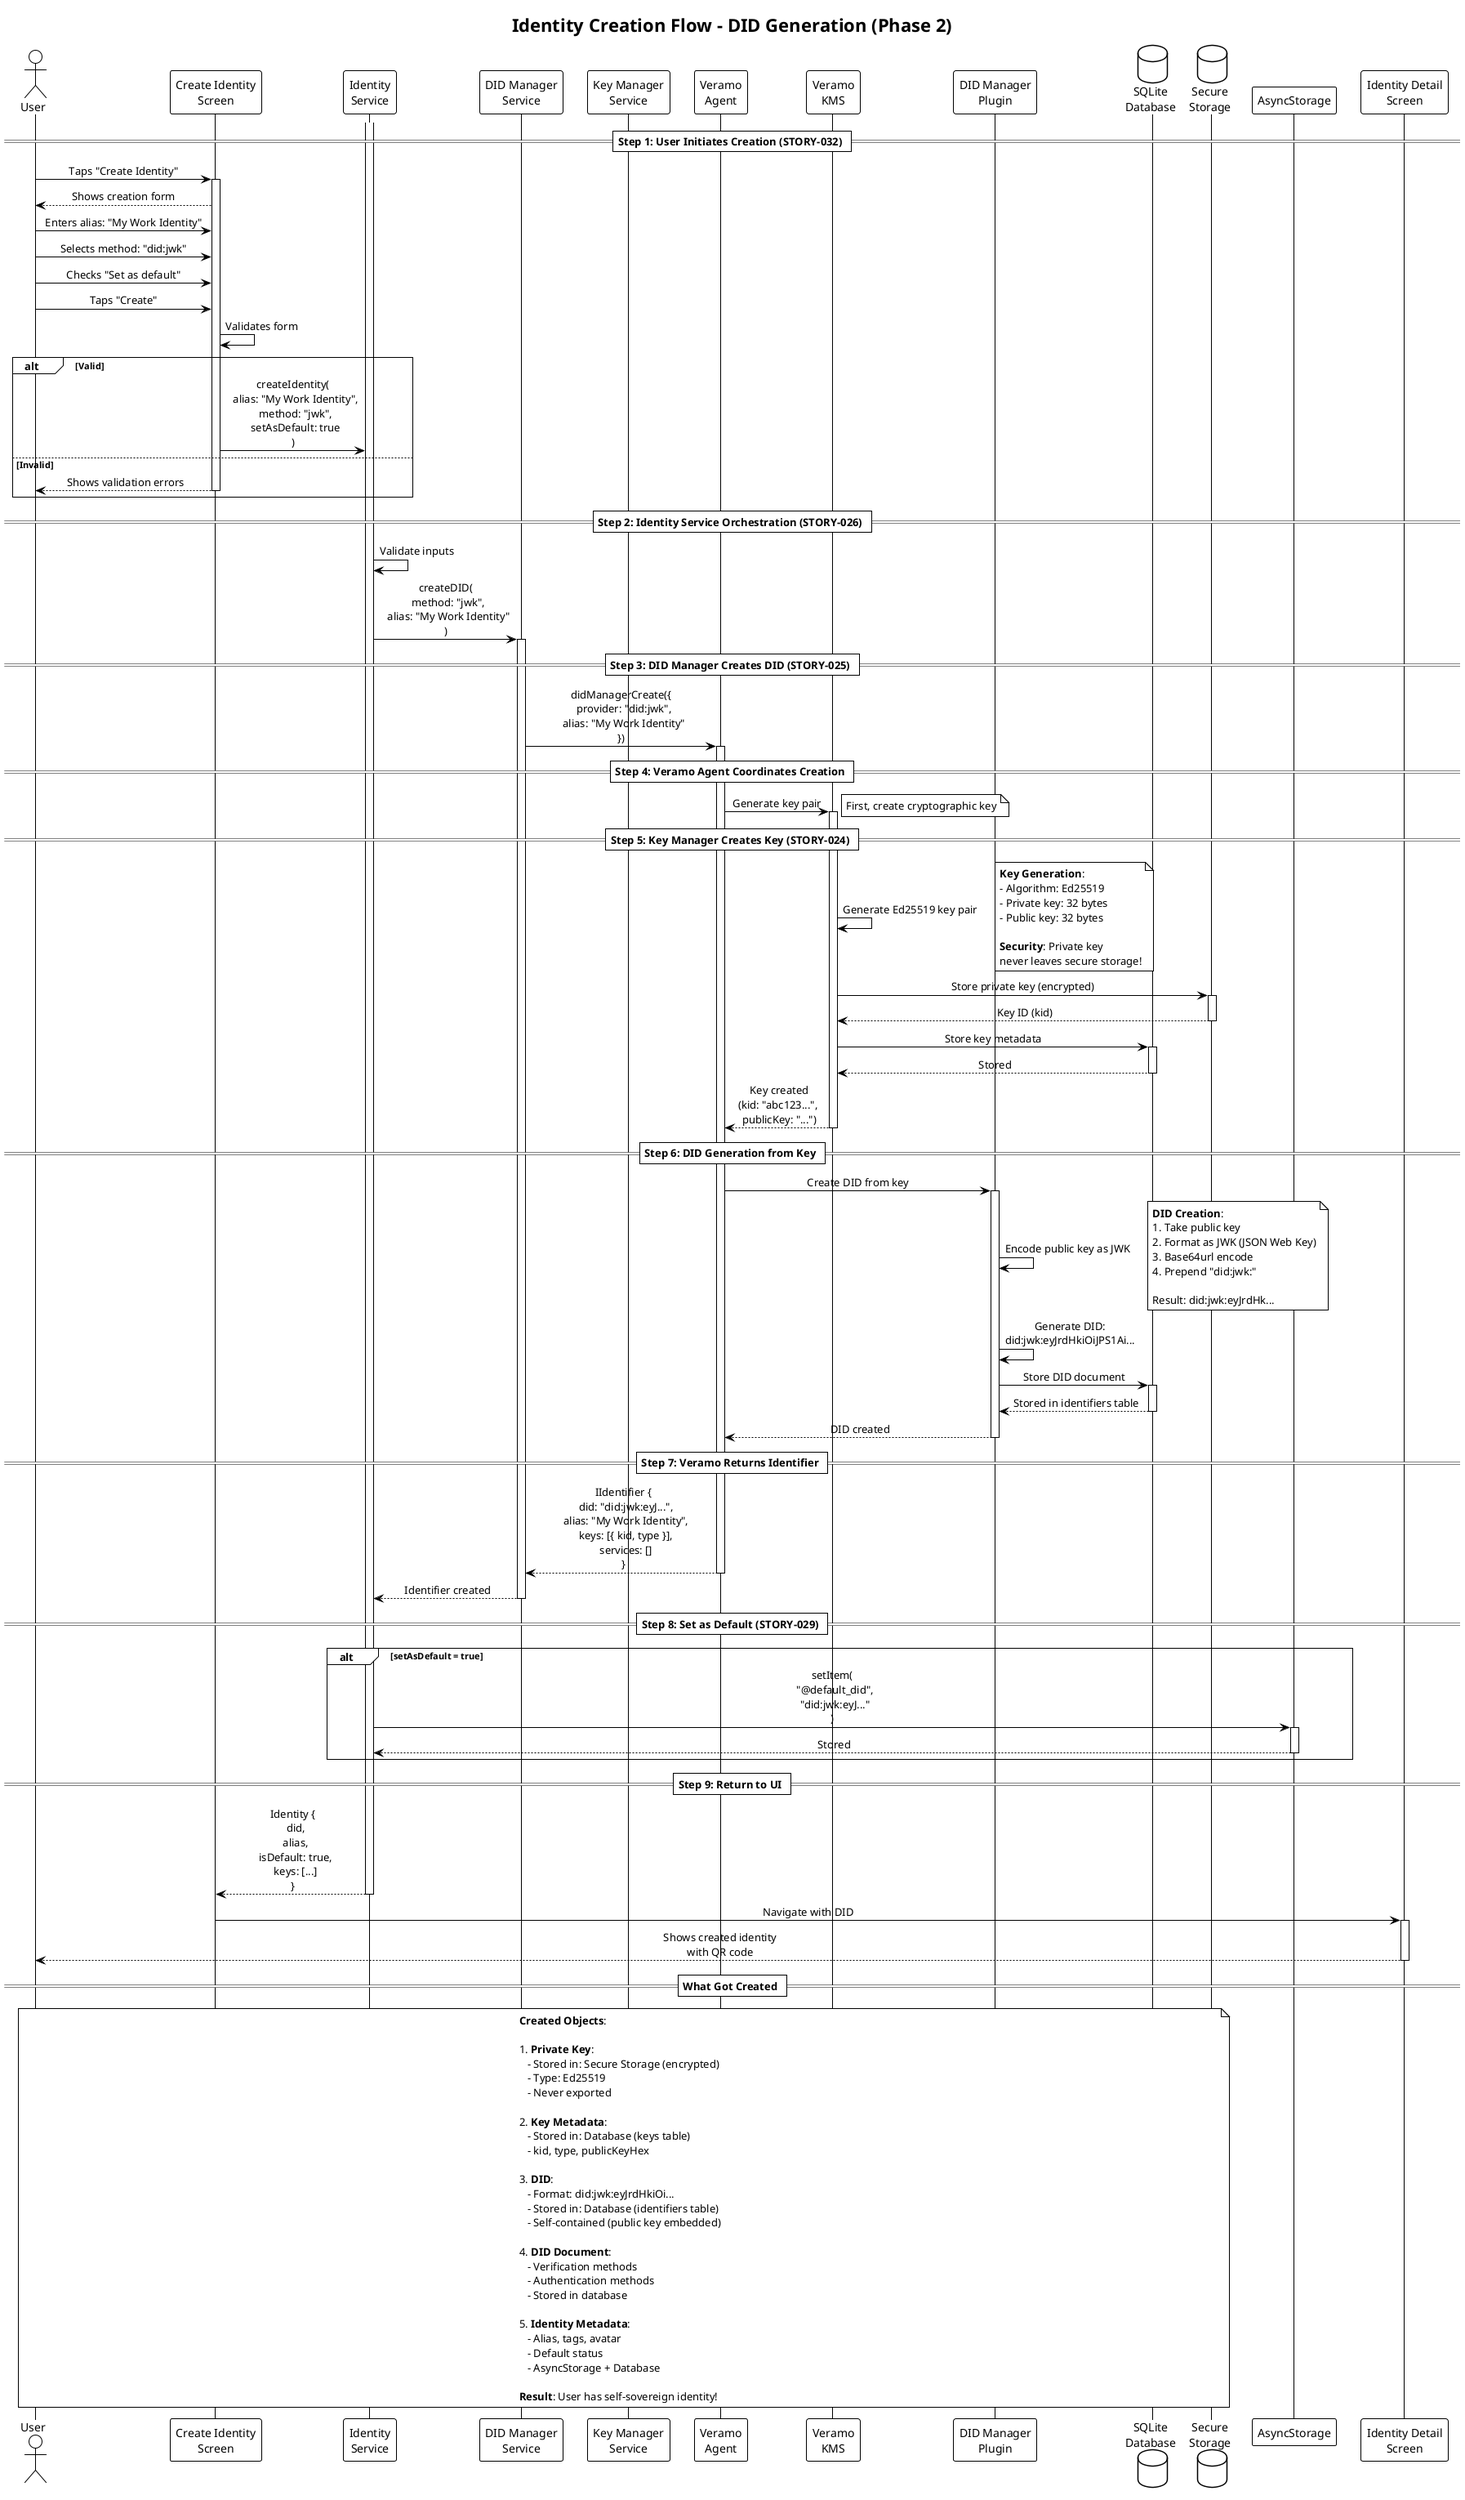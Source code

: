 @startuml Identity-Creation-Flow
!theme plain
skinparam sequenceMessageAlign center

title Identity Creation Flow - DID Generation (Phase 2)

actor "User" as user
participant "Create Identity\nScreen" as create_screen
participant "Identity\nService" as identity_service
participant "DID Manager\nService" as did_manager
participant "Key Manager\nService" as key_manager
participant "Veramo\nAgent" as veramo
participant "Veramo\nKMS" as kms
participant "DID Manager\nPlugin" as did_plugin

database "SQLite\nDatabase" as db
database "Secure\nStorage" as secure

== Step 1: User Initiates Creation (STORY-032) ==

user -> create_screen: Taps "Create Identity"
activate create_screen
create_screen --> user: Shows creation form

user -> create_screen: Enters alias: "My Work Identity"
user -> create_screen: Selects method: "did:jwk"
user -> create_screen: Checks "Set as default"
user -> create_screen: Taps "Create"

create_screen -> create_screen: Validates form
alt Valid
    create_screen -> identity_service: createIdentity(\n  alias: "My Work Identity",\n  method: "jwk",\n  setAsDefault: true\n)
else Invalid
    create_screen --> user: Shows validation errors
    deactivate create_screen
end

== Step 2: Identity Service Orchestration (STORY-026) ==

activate identity_service
identity_service -> identity_service: Validate inputs

identity_service -> did_manager: createDID(\n  method: "jwk",\n  alias: "My Work Identity"\n)

== Step 3: DID Manager Creates DID (STORY-025) ==

activate did_manager
did_manager -> veramo: didManagerCreate({\n  provider: "did:jwk",\n  alias: "My Work Identity"\n})

== Step 4: Veramo Agent Coordinates Creation ==

activate veramo
veramo -> kms: Generate key pair
note right: First, create cryptographic key

== Step 5: Key Manager Creates Key (STORY-024) ==

activate kms
kms -> kms: Generate Ed25519 key pair
note right
  **Key Generation**:
  - Algorithm: Ed25519
  - Private key: 32 bytes
  - Public key: 32 bytes
  
  **Security**: Private key 
  never leaves secure storage!
end note

kms -> secure: Store private key (encrypted)
activate secure
secure --> kms: Key ID (kid)
deactivate secure

kms -> db: Store key metadata
activate db
db --> kms: Stored
deactivate db

kms --> veramo: Key created\n(kid: "abc123...", \npublicKey: "...")
deactivate kms

== Step 6: DID Generation from Key ==

veramo -> did_plugin: Create DID from key
activate did_plugin

did_plugin -> did_plugin: Encode public key as JWK
note right
  **DID Creation**:
  1. Take public key
  2. Format as JWK (JSON Web Key)
  3. Base64url encode
  4. Prepend "did:jwk:"
  
  Result: did:jwk:eyJrdHk...
end note

did_plugin -> did_plugin: Generate DID:\ndid:jwk:eyJrdHkiOiJPS1Ai...

did_plugin -> db: Store DID document
activate db
db --> did_plugin: Stored in identifiers table
deactivate db

did_plugin --> veramo: DID created
deactivate did_plugin

== Step 7: Veramo Returns Identifier ==

veramo --> did_manager: IIdentifier {\n  did: "did:jwk:eyJ...",\n  alias: "My Work Identity",\n  keys: [{ kid, type }],\n  services: []\n}
deactivate veramo

did_manager --> identity_service: Identifier created
deactivate did_manager

== Step 8: Set as Default (STORY-029) ==

alt setAsDefault = true
    identity_service -> "AsyncStorage": setItem(\n  "@default_did",\n  "did:jwk:eyJ..."\n)
    activate "AsyncStorage"
    "AsyncStorage" --> identity_service: Stored
    deactivate "AsyncStorage"
end

== Step 9: Return to UI ==

identity_service --> create_screen: Identity {\n  did,\n  alias,\n  isDefault: true,\n  keys: [...]\n}
deactivate identity_service

create_screen -> "Identity Detail\nScreen": Navigate with DID
activate "Identity Detail\nScreen"
"Identity Detail\nScreen" --> user: Shows created identity\nwith QR code
deactivate "Identity Detail\nScreen"

deactivate create_screen

== What Got Created ==

note over user, secure
  **Created Objects**:
  
  1. **Private Key**:
     - Stored in: Secure Storage (encrypted)
     - Type: Ed25519
     - Never exported
  
  2. **Key Metadata**:
     - Stored in: Database (keys table)
     - kid, type, publicKeyHex
  
  3. **DID**:
     - Format: did:jwk:eyJrdHkiOi...
     - Stored in: Database (identifiers table)
     - Self-contained (public key embedded)
  
  4. **DID Document**:
     - Verification methods
     - Authentication methods
     - Stored in database
  
  5. **Identity Metadata**:
     - Alias, tags, avatar
     - Default status
     - AsyncStorage + Database
  
  **Result**: User has self-sovereign identity!
end note

@enduml
